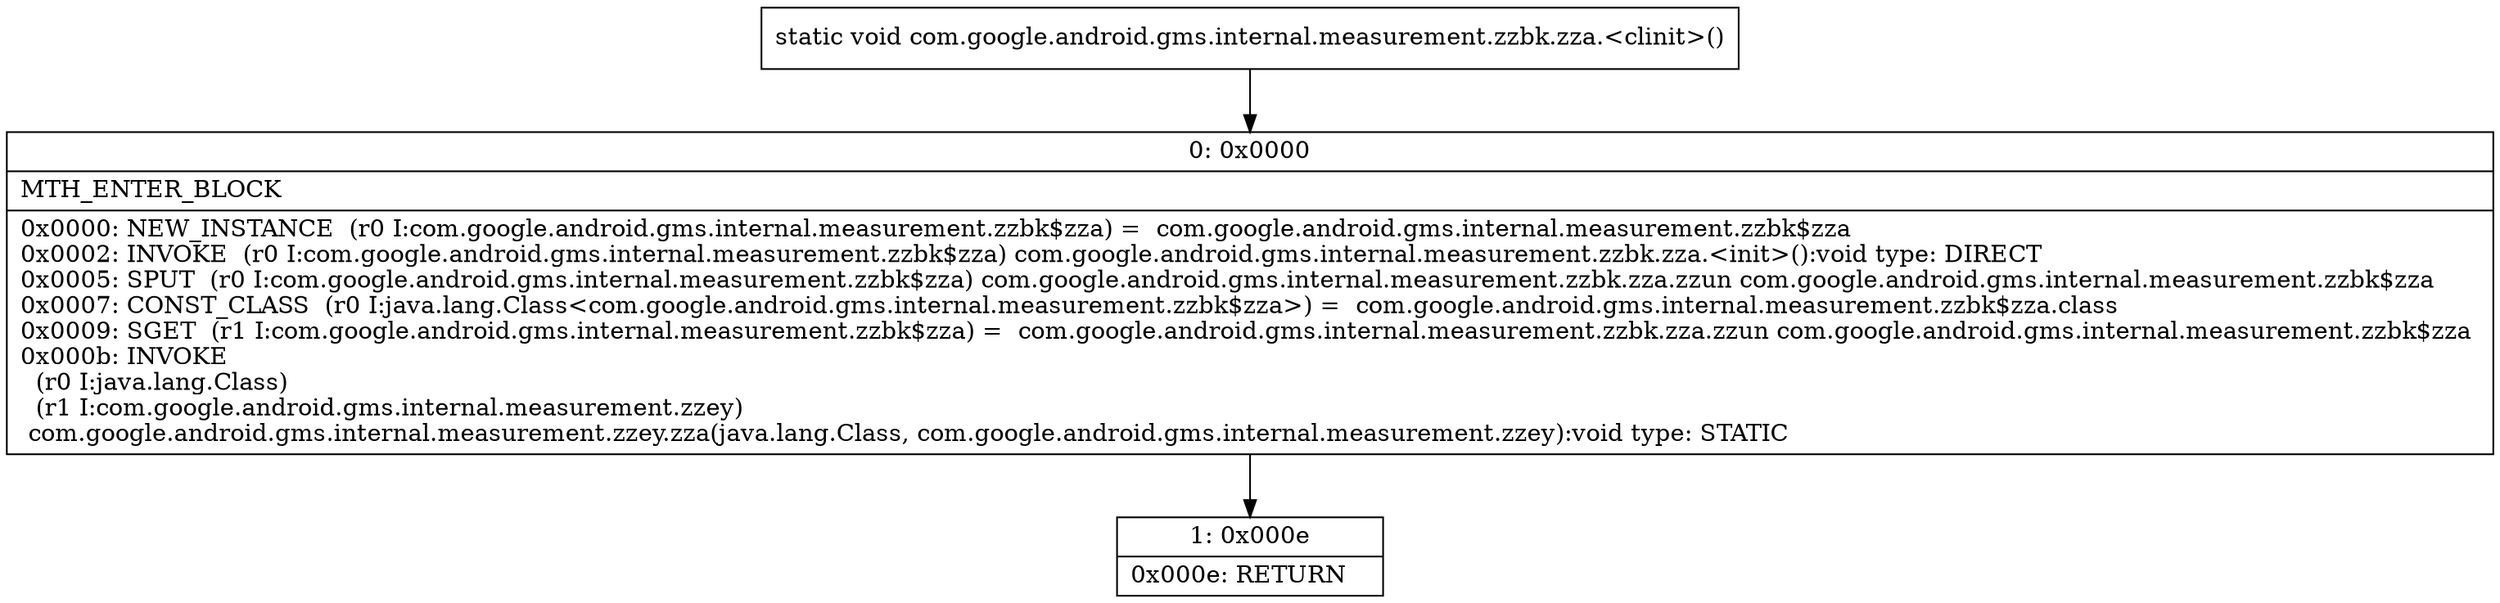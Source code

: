 digraph "CFG forcom.google.android.gms.internal.measurement.zzbk.zza.\<clinit\>()V" {
Node_0 [shape=record,label="{0\:\ 0x0000|MTH_ENTER_BLOCK\l|0x0000: NEW_INSTANCE  (r0 I:com.google.android.gms.internal.measurement.zzbk$zza) =  com.google.android.gms.internal.measurement.zzbk$zza \l0x0002: INVOKE  (r0 I:com.google.android.gms.internal.measurement.zzbk$zza) com.google.android.gms.internal.measurement.zzbk.zza.\<init\>():void type: DIRECT \l0x0005: SPUT  (r0 I:com.google.android.gms.internal.measurement.zzbk$zza) com.google.android.gms.internal.measurement.zzbk.zza.zzun com.google.android.gms.internal.measurement.zzbk$zza \l0x0007: CONST_CLASS  (r0 I:java.lang.Class\<com.google.android.gms.internal.measurement.zzbk$zza\>) =  com.google.android.gms.internal.measurement.zzbk$zza.class \l0x0009: SGET  (r1 I:com.google.android.gms.internal.measurement.zzbk$zza) =  com.google.android.gms.internal.measurement.zzbk.zza.zzun com.google.android.gms.internal.measurement.zzbk$zza \l0x000b: INVOKE  \l  (r0 I:java.lang.Class)\l  (r1 I:com.google.android.gms.internal.measurement.zzey)\l com.google.android.gms.internal.measurement.zzey.zza(java.lang.Class, com.google.android.gms.internal.measurement.zzey):void type: STATIC \l}"];
Node_1 [shape=record,label="{1\:\ 0x000e|0x000e: RETURN   \l}"];
MethodNode[shape=record,label="{static void com.google.android.gms.internal.measurement.zzbk.zza.\<clinit\>() }"];
MethodNode -> Node_0;
Node_0 -> Node_1;
}

